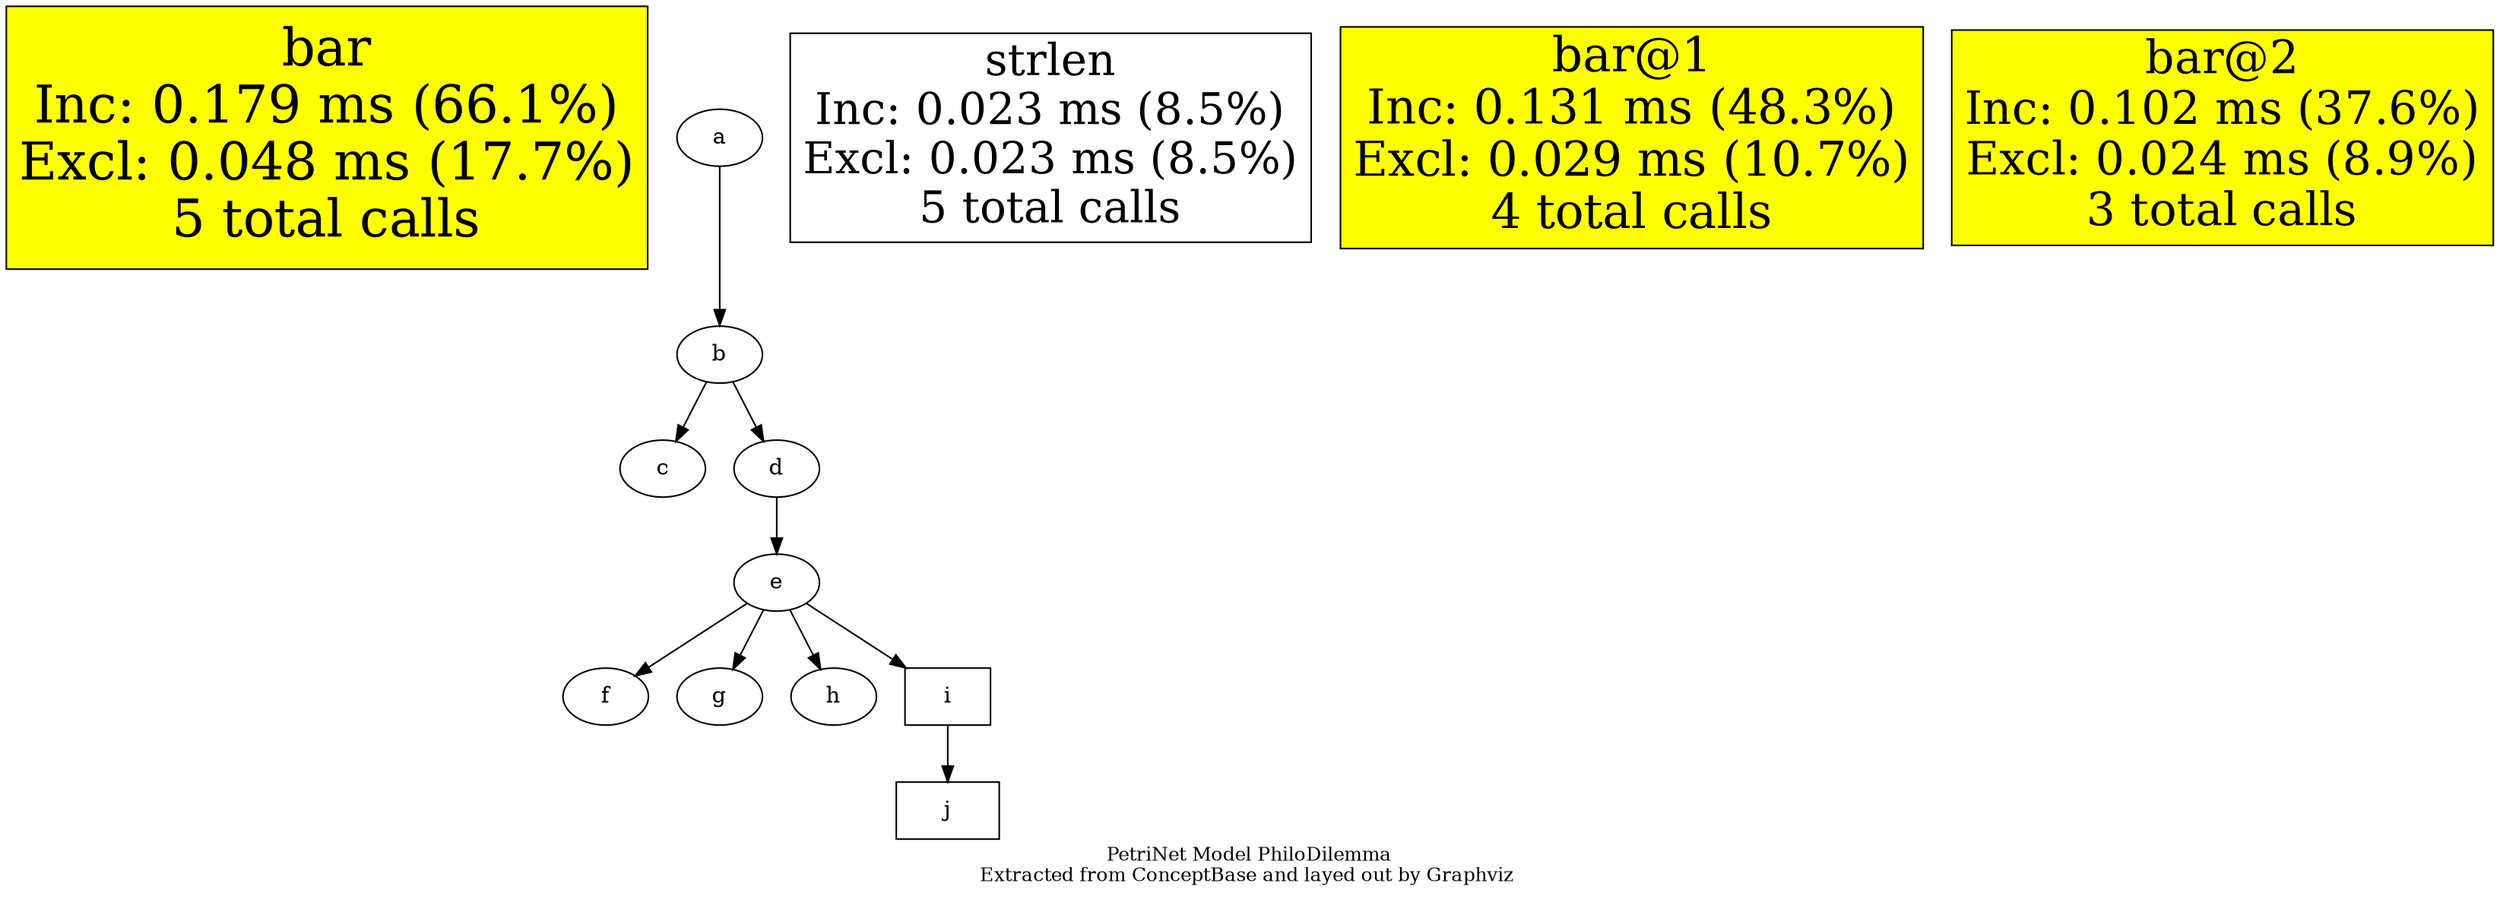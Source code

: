 digraph PhiloDilemma {
  N0[shape=box , label="bar\nInc: 0.179 ms (66.1%)\nExcl: 0.048 ms (17.7%)\n5 total calls", width=3.3, height=2.3, fontsize=33, style=filled, fillcolor=yellow]; a; b;
  N1[shape=box , label="strlen\nInc: 0.023 ms (8.5%)\nExcl: 0.023 ms (8.5%)\n5 total calls", width=1.6, height=1.1, fontsize=28]; c; d;
  N2[shape=box , label="bar@1\nInc: 0.131 ms (48.3%)\nExcl: 0.029 ms (10.7%)\n4 total calls", width=2.0, height=1.4, fontsize=30, style=filled, fillcolor=yellow]; e; f;
  N3[shape=box , label="bar@2\nInc: 0.102 ms (37.6%)\nExcl: 0.024 ms (8.9%)\n3 total calls", width=1.6, height=1.2, fontsize=29, style=filled, fillcolor=yellow]; g; h;
  node [shape=box]; i;
  node [shape=box,fixedsize=true,width=0.9]; j;
  a->b;
  b->c;
  b->d;
  d->e;
  e->f;
  e->g;
  e->h;
  e->i;
  i->j;
  overlap=false
  label="PetriNet Model PhiloDilemma\nExtracted from ConceptBase and layed out by Graphviz "
  fontsize=12;
}
